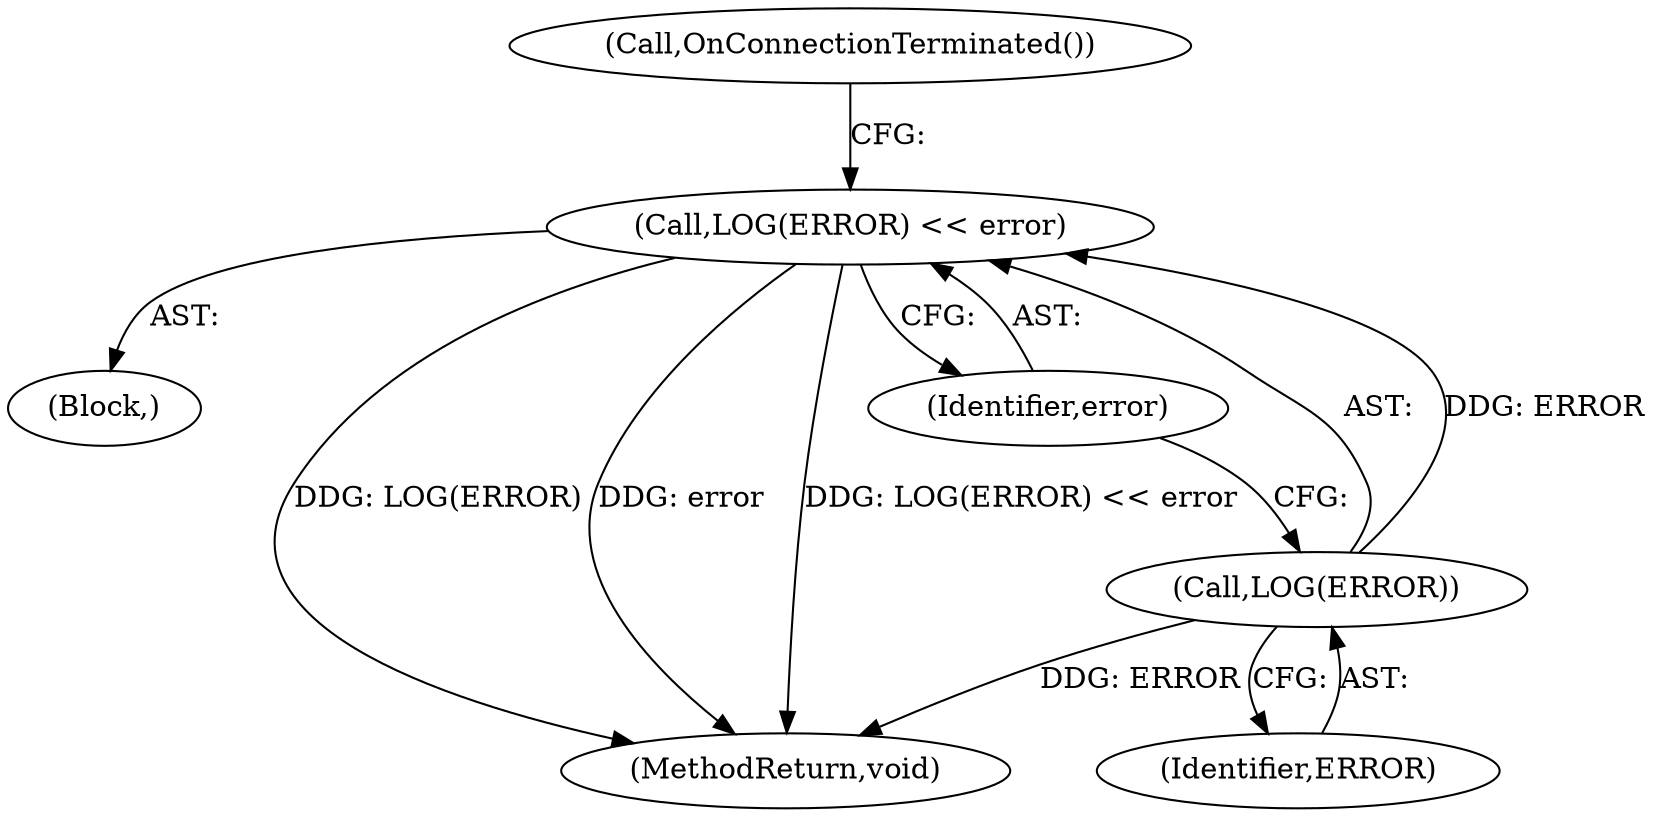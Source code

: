 digraph "1_Chrome_2706470a422dec8f4ae2538e80f0e7e3c4f4f7f6_9@del" {
"1000112" [label="(Call,LOG(ERROR) << error)"];
"1000113" [label="(Call,LOG(ERROR))"];
"1000111" [label="(Block,)"];
"1000116" [label="(Call,OnConnectionTerminated())"];
"1000113" [label="(Call,LOG(ERROR))"];
"1000112" [label="(Call,LOG(ERROR) << error)"];
"1000115" [label="(Identifier,error)"];
"1000114" [label="(Identifier,ERROR)"];
"1000152" [label="(MethodReturn,void)"];
"1000112" -> "1000111"  [label="AST: "];
"1000112" -> "1000115"  [label="CFG: "];
"1000113" -> "1000112"  [label="AST: "];
"1000115" -> "1000112"  [label="AST: "];
"1000116" -> "1000112"  [label="CFG: "];
"1000112" -> "1000152"  [label="DDG: error"];
"1000112" -> "1000152"  [label="DDG: LOG(ERROR) << error"];
"1000112" -> "1000152"  [label="DDG: LOG(ERROR)"];
"1000113" -> "1000112"  [label="DDG: ERROR"];
"1000113" -> "1000114"  [label="CFG: "];
"1000114" -> "1000113"  [label="AST: "];
"1000115" -> "1000113"  [label="CFG: "];
"1000113" -> "1000152"  [label="DDG: ERROR"];
}

